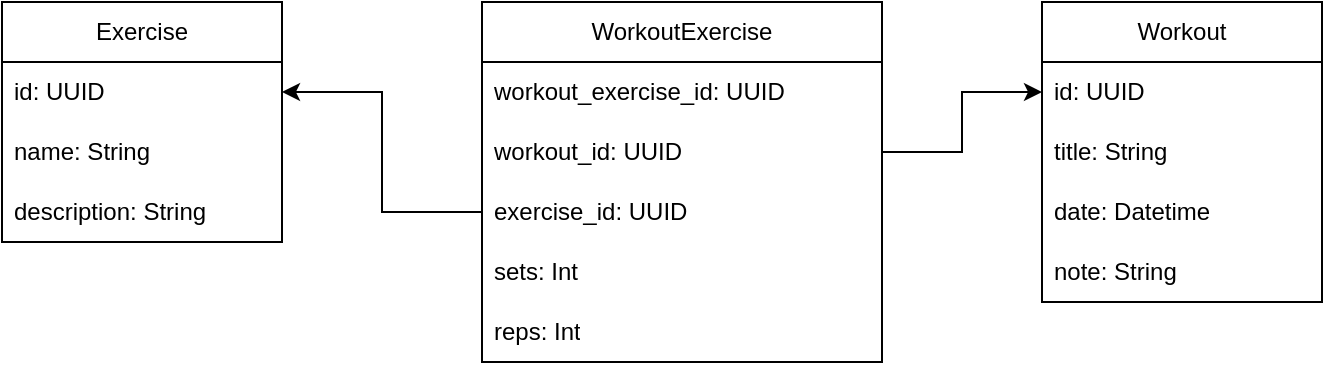 <mxfile version="21.2.8" type="device">
  <diagram name="Страница 1" id="6P8pFHHTbi2Lh_p3WnX5">
    <mxGraphModel dx="456" dy="330" grid="1" gridSize="10" guides="1" tooltips="1" connect="1" arrows="1" fold="1" page="1" pageScale="1" pageWidth="827" pageHeight="1169" math="0" shadow="0">
      <root>
        <mxCell id="0" />
        <mxCell id="1" parent="0" />
        <mxCell id="XmtE9ZT0B40KM_j2jSfh-6" value="Exercise" style="swimlane;fontStyle=0;childLayout=stackLayout;horizontal=1;startSize=30;horizontalStack=0;resizeParent=1;resizeParentMax=0;resizeLast=0;collapsible=1;marginBottom=0;whiteSpace=wrap;html=1;" vertex="1" parent="1">
          <mxGeometry x="40" y="360" width="140" height="120" as="geometry" />
        </mxCell>
        <mxCell id="XmtE9ZT0B40KM_j2jSfh-18" value="id: UUID" style="text;strokeColor=none;fillColor=none;align=left;verticalAlign=middle;spacingLeft=4;spacingRight=4;overflow=hidden;points=[[0,0.5],[1,0.5]];portConstraint=eastwest;rotatable=0;whiteSpace=wrap;html=1;" vertex="1" parent="XmtE9ZT0B40KM_j2jSfh-6">
          <mxGeometry y="30" width="140" height="30" as="geometry" />
        </mxCell>
        <mxCell id="XmtE9ZT0B40KM_j2jSfh-9" value="name: String" style="text;strokeColor=none;fillColor=none;align=left;verticalAlign=middle;spacingLeft=4;spacingRight=4;overflow=hidden;points=[[0,0.5],[1,0.5]];portConstraint=eastwest;rotatable=0;whiteSpace=wrap;html=1;" vertex="1" parent="XmtE9ZT0B40KM_j2jSfh-6">
          <mxGeometry y="60" width="140" height="30" as="geometry" />
        </mxCell>
        <mxCell id="XmtE9ZT0B40KM_j2jSfh-19" value="description: String" style="text;strokeColor=none;fillColor=none;align=left;verticalAlign=middle;spacingLeft=4;spacingRight=4;overflow=hidden;points=[[0,0.5],[1,0.5]];portConstraint=eastwest;rotatable=0;whiteSpace=wrap;html=1;" vertex="1" parent="XmtE9ZT0B40KM_j2jSfh-6">
          <mxGeometry y="90" width="140" height="30" as="geometry" />
        </mxCell>
        <mxCell id="XmtE9ZT0B40KM_j2jSfh-10" value="Workout" style="swimlane;fontStyle=0;childLayout=stackLayout;horizontal=1;startSize=30;horizontalStack=0;resizeParent=1;resizeParentMax=0;resizeLast=0;collapsible=1;marginBottom=0;whiteSpace=wrap;html=1;" vertex="1" parent="1">
          <mxGeometry x="560" y="360" width="140" height="150" as="geometry" />
        </mxCell>
        <mxCell id="XmtE9ZT0B40KM_j2jSfh-11" value="id: UUID" style="text;strokeColor=none;fillColor=none;align=left;verticalAlign=middle;spacingLeft=4;spacingRight=4;overflow=hidden;points=[[0,0.5],[1,0.5]];portConstraint=eastwest;rotatable=0;whiteSpace=wrap;html=1;" vertex="1" parent="XmtE9ZT0B40KM_j2jSfh-10">
          <mxGeometry y="30" width="140" height="30" as="geometry" />
        </mxCell>
        <mxCell id="XmtE9ZT0B40KM_j2jSfh-8" value="title: String" style="text;strokeColor=none;fillColor=none;align=left;verticalAlign=middle;spacingLeft=4;spacingRight=4;overflow=hidden;points=[[0,0.5],[1,0.5]];portConstraint=eastwest;rotatable=0;whiteSpace=wrap;html=1;" vertex="1" parent="XmtE9ZT0B40KM_j2jSfh-10">
          <mxGeometry y="60" width="140" height="30" as="geometry" />
        </mxCell>
        <mxCell id="XmtE9ZT0B40KM_j2jSfh-12" value="date: Datetime" style="text;strokeColor=none;fillColor=none;align=left;verticalAlign=middle;spacingLeft=4;spacingRight=4;overflow=hidden;points=[[0,0.5],[1,0.5]];portConstraint=eastwest;rotatable=0;whiteSpace=wrap;html=1;" vertex="1" parent="XmtE9ZT0B40KM_j2jSfh-10">
          <mxGeometry y="90" width="140" height="30" as="geometry" />
        </mxCell>
        <mxCell id="XmtE9ZT0B40KM_j2jSfh-13" value="note: String" style="text;strokeColor=none;fillColor=none;align=left;verticalAlign=middle;spacingLeft=4;spacingRight=4;overflow=hidden;points=[[0,0.5],[1,0.5]];portConstraint=eastwest;rotatable=0;whiteSpace=wrap;html=1;" vertex="1" parent="XmtE9ZT0B40KM_j2jSfh-10">
          <mxGeometry y="120" width="140" height="30" as="geometry" />
        </mxCell>
        <mxCell id="XmtE9ZT0B40KM_j2jSfh-20" value="WorkoutExercise" style="swimlane;fontStyle=0;childLayout=stackLayout;horizontal=1;startSize=30;horizontalStack=0;resizeParent=1;resizeParentMax=0;resizeLast=0;collapsible=1;marginBottom=0;whiteSpace=wrap;html=1;" vertex="1" parent="1">
          <mxGeometry x="280" y="360" width="200" height="180" as="geometry" />
        </mxCell>
        <mxCell id="XmtE9ZT0B40KM_j2jSfh-21" value="workout_exercise_id: UUID" style="text;strokeColor=none;fillColor=none;align=left;verticalAlign=middle;spacingLeft=4;spacingRight=4;overflow=hidden;points=[[0,0.5],[1,0.5]];portConstraint=eastwest;rotatable=0;whiteSpace=wrap;html=1;" vertex="1" parent="XmtE9ZT0B40KM_j2jSfh-20">
          <mxGeometry y="30" width="200" height="30" as="geometry" />
        </mxCell>
        <mxCell id="XmtE9ZT0B40KM_j2jSfh-22" value="workout_id: UUID" style="text;strokeColor=none;fillColor=none;align=left;verticalAlign=middle;spacingLeft=4;spacingRight=4;overflow=hidden;points=[[0,0.5],[1,0.5]];portConstraint=eastwest;rotatable=0;whiteSpace=wrap;html=1;" vertex="1" parent="XmtE9ZT0B40KM_j2jSfh-20">
          <mxGeometry y="60" width="200" height="30" as="geometry" />
        </mxCell>
        <mxCell id="XmtE9ZT0B40KM_j2jSfh-24" value="exercise_id: UUID" style="text;strokeColor=none;fillColor=none;align=left;verticalAlign=middle;spacingLeft=4;spacingRight=4;overflow=hidden;points=[[0,0.5],[1,0.5]];portConstraint=eastwest;rotatable=0;whiteSpace=wrap;html=1;" vertex="1" parent="XmtE9ZT0B40KM_j2jSfh-20">
          <mxGeometry y="90" width="200" height="30" as="geometry" />
        </mxCell>
        <mxCell id="XmtE9ZT0B40KM_j2jSfh-25" value="sets: Int" style="text;strokeColor=none;fillColor=none;align=left;verticalAlign=middle;spacingLeft=4;spacingRight=4;overflow=hidden;points=[[0,0.5],[1,0.5]];portConstraint=eastwest;rotatable=0;whiteSpace=wrap;html=1;" vertex="1" parent="XmtE9ZT0B40KM_j2jSfh-20">
          <mxGeometry y="120" width="200" height="30" as="geometry" />
        </mxCell>
        <mxCell id="XmtE9ZT0B40KM_j2jSfh-27" value="reps: Int" style="text;strokeColor=none;fillColor=none;align=left;verticalAlign=middle;spacingLeft=4;spacingRight=4;overflow=hidden;points=[[0,0.5],[1,0.5]];portConstraint=eastwest;rotatable=0;whiteSpace=wrap;html=1;" vertex="1" parent="XmtE9ZT0B40KM_j2jSfh-20">
          <mxGeometry y="150" width="200" height="30" as="geometry" />
        </mxCell>
        <mxCell id="XmtE9ZT0B40KM_j2jSfh-28" style="edgeStyle=orthogonalEdgeStyle;rounded=0;orthogonalLoop=1;jettySize=auto;html=1;entryX=0;entryY=0.5;entryDx=0;entryDy=0;" edge="1" parent="1" source="XmtE9ZT0B40KM_j2jSfh-22" target="XmtE9ZT0B40KM_j2jSfh-11">
          <mxGeometry relative="1" as="geometry" />
        </mxCell>
        <mxCell id="XmtE9ZT0B40KM_j2jSfh-29" style="edgeStyle=orthogonalEdgeStyle;rounded=0;orthogonalLoop=1;jettySize=auto;html=1;entryX=1;entryY=0.5;entryDx=0;entryDy=0;" edge="1" parent="1" source="XmtE9ZT0B40KM_j2jSfh-24" target="XmtE9ZT0B40KM_j2jSfh-18">
          <mxGeometry relative="1" as="geometry" />
        </mxCell>
      </root>
    </mxGraphModel>
  </diagram>
</mxfile>
